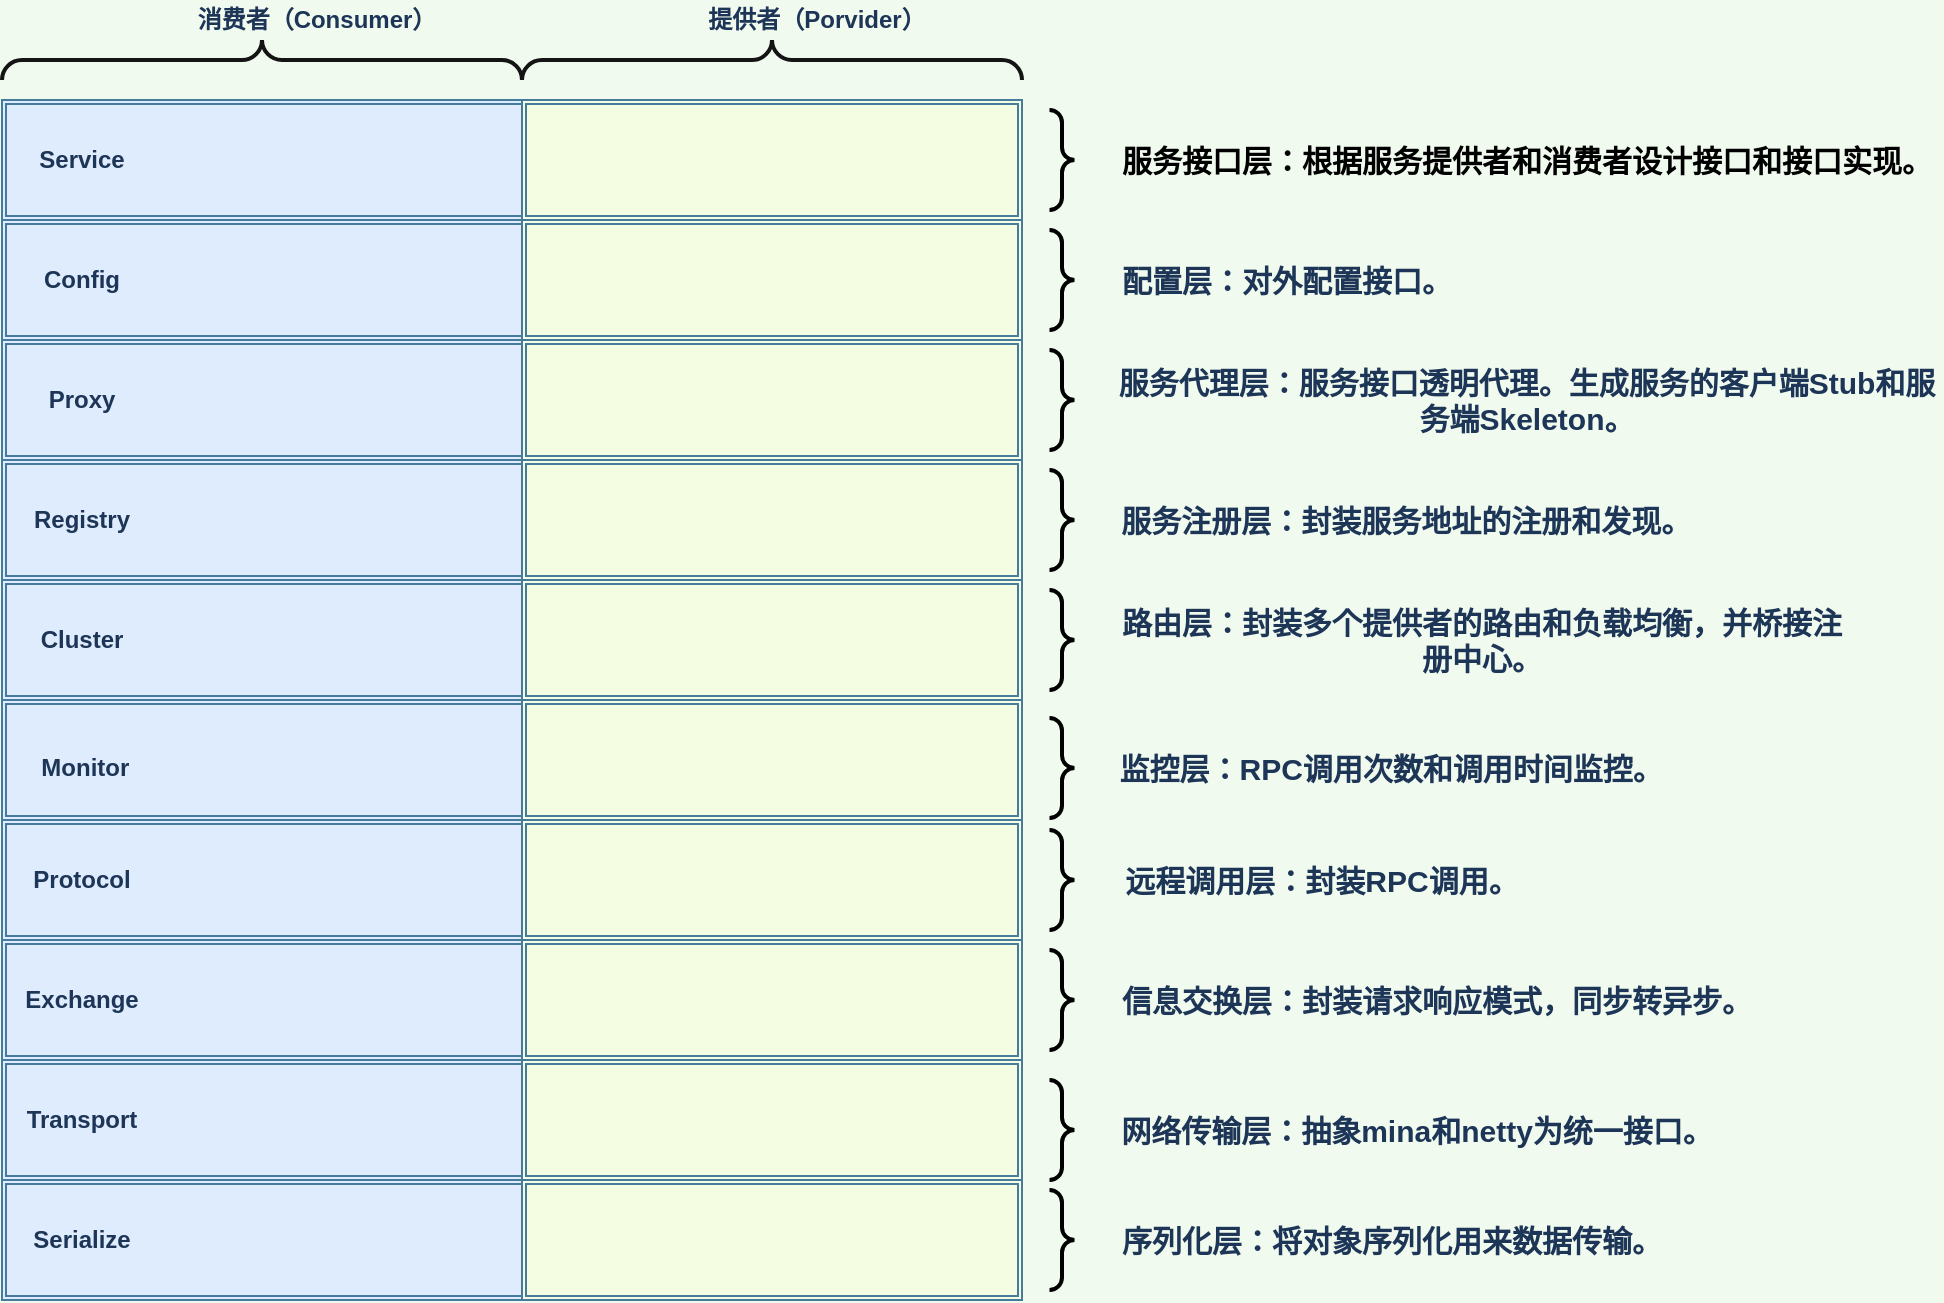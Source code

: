 <mxfile version="14.2.4" type="embed">
    <diagram id="prcMjCVmZ8nhU-fDEiFM" name="Page-1">
        <mxGraphModel dx="1204" dy="790" grid="1" gridSize="10" guides="1" tooltips="1" connect="1" arrows="1" fold="1" page="1" pageScale="1" pageWidth="1169" pageHeight="827" background="#F1FAEE" math="0" shadow="0">
            <root>
                <mxCell id="0"/>
                <mxCell id="1" parent="0"/>
                <mxCell id="10" value="" style="shape=ext;double=1;rounded=0;whiteSpace=wrap;html=1;strokeColor=#457B9D;fontColor=#1D3557;fillColor=#dfecfd;" vertex="1" parent="1">
                    <mxGeometry x="80" y="80" width="510" height="60" as="geometry"/>
                </mxCell>
                <mxCell id="11" value="" style="shape=ext;double=1;rounded=0;whiteSpace=wrap;html=1;strokeColor=#457B9D;fontColor=#1D3557;fillColor=#dfecfd;" vertex="1" parent="1">
                    <mxGeometry x="80" y="140" width="510" height="60" as="geometry"/>
                </mxCell>
                <mxCell id="12" value="" style="shape=ext;double=1;rounded=0;whiteSpace=wrap;html=1;strokeColor=#457B9D;fontColor=#1D3557;fillColor=#dfecfd;" vertex="1" parent="1">
                    <mxGeometry x="80" y="200" width="510" height="60" as="geometry"/>
                </mxCell>
                <mxCell id="13" value="" style="shape=ext;double=1;rounded=0;whiteSpace=wrap;html=1;strokeColor=#457B9D;fontColor=#1D3557;fillColor=#dfecfd;" vertex="1" parent="1">
                    <mxGeometry x="80" y="260" width="510" height="60" as="geometry"/>
                </mxCell>
                <mxCell id="14" value="" style="shape=ext;double=1;rounded=0;whiteSpace=wrap;html=1;strokeColor=#457B9D;fontColor=#1D3557;fillColor=#dfecfd;" vertex="1" parent="1">
                    <mxGeometry x="80" y="320" width="510" height="60" as="geometry"/>
                </mxCell>
                <mxCell id="15" value="" style="shape=ext;double=1;rounded=0;whiteSpace=wrap;html=1;strokeColor=#457B9D;fontColor=#1D3557;fillColor=#dfecfd;" vertex="1" parent="1">
                    <mxGeometry x="80" y="380" width="300" height="60" as="geometry"/>
                </mxCell>
                <mxCell id="16" value="" style="shape=ext;double=1;rounded=0;whiteSpace=wrap;html=1;strokeColor=#457B9D;fontColor=#1D3557;fillColor=#dfecfd;" vertex="1" parent="1">
                    <mxGeometry x="80" y="440" width="510" height="60" as="geometry"/>
                </mxCell>
                <mxCell id="17" value="" style="shape=ext;double=1;rounded=0;whiteSpace=wrap;html=1;strokeColor=#457B9D;fontColor=#1D3557;fillColor=#dfecfd;" vertex="1" parent="1">
                    <mxGeometry x="80" y="500" width="510" height="60" as="geometry"/>
                </mxCell>
                <mxCell id="18" value="" style="shape=ext;double=1;rounded=0;whiteSpace=wrap;html=1;strokeColor=#457B9D;fontColor=#1D3557;fillColor=#dfecfd;" vertex="1" parent="1">
                    <mxGeometry x="80" y="560" width="310" height="60" as="geometry"/>
                </mxCell>
                <mxCell id="19" value="" style="shape=ext;double=1;rounded=0;whiteSpace=wrap;html=1;strokeColor=#457B9D;fontColor=#1D3557;fillColor=#dfecfd;" vertex="1" parent="1">
                    <mxGeometry x="80" y="620" width="510" height="60" as="geometry"/>
                </mxCell>
                <mxCell id="20" value="" style="shape=ext;double=1;rounded=0;whiteSpace=wrap;html=1;strokeColor=#457B9D;fontColor=#1D3557;fillColor=#f4fde1;" vertex="1" parent="1">
                    <mxGeometry x="340" y="80" width="250" height="60" as="geometry"/>
                </mxCell>
                <mxCell id="21" value="" style="shape=ext;double=1;rounded=0;whiteSpace=wrap;html=1;strokeColor=#457B9D;fontColor=#1D3557;fillColor=#f4fde1;" vertex="1" parent="1">
                    <mxGeometry x="340" y="140" width="250" height="60" as="geometry"/>
                </mxCell>
                <mxCell id="22" value="" style="shape=ext;double=1;rounded=0;whiteSpace=wrap;html=1;strokeColor=#457B9D;fontColor=#1D3557;fillColor=#f4fde1;" vertex="1" parent="1">
                    <mxGeometry x="340" y="200" width="250" height="60" as="geometry"/>
                </mxCell>
                <mxCell id="23" value="" style="shape=ext;double=1;rounded=0;whiteSpace=wrap;html=1;strokeColor=#457B9D;fontColor=#1D3557;fillColor=#f4fde1;" vertex="1" parent="1">
                    <mxGeometry x="340" y="260" width="250" height="60" as="geometry"/>
                </mxCell>
                <mxCell id="24" value="" style="shape=ext;double=1;rounded=0;whiteSpace=wrap;html=1;strokeColor=#457B9D;fontColor=#1D3557;fillColor=#f4fde1;" vertex="1" parent="1">
                    <mxGeometry x="340" y="320" width="250" height="60" as="geometry"/>
                </mxCell>
                <mxCell id="25" value="" style="shape=ext;double=1;rounded=0;whiteSpace=wrap;html=1;strokeColor=#457B9D;fontColor=#1D3557;fillColor=#f4fde1;" vertex="1" parent="1">
                    <mxGeometry x="340" y="380" width="250" height="60" as="geometry"/>
                </mxCell>
                <mxCell id="26" value="" style="shape=ext;double=1;rounded=0;whiteSpace=wrap;html=1;strokeColor=#457B9D;fontColor=#1D3557;fillColor=#f4fde1;" vertex="1" parent="1">
                    <mxGeometry x="340" y="440" width="250" height="60" as="geometry"/>
                </mxCell>
                <mxCell id="27" value="" style="shape=ext;double=1;rounded=0;whiteSpace=wrap;html=1;strokeColor=#457B9D;fontColor=#1D3557;fillColor=#f4fde1;" vertex="1" parent="1">
                    <mxGeometry x="340" y="500" width="250" height="60" as="geometry"/>
                </mxCell>
                <mxCell id="28" value="" style="shape=ext;double=1;rounded=0;whiteSpace=wrap;html=1;strokeColor=#457B9D;fontColor=#1D3557;fillColor=#f4fde1;" vertex="1" parent="1">
                    <mxGeometry x="340" y="560" width="250" height="60" as="geometry"/>
                </mxCell>
                <mxCell id="29" value="" style="shape=ext;double=1;rounded=0;whiteSpace=wrap;html=1;strokeColor=#457B9D;fontColor=#1D3557;fillColor=#f4fde1;" vertex="1" parent="1">
                    <mxGeometry x="340" y="620" width="250" height="60" as="geometry"/>
                </mxCell>
                <mxCell id="32" value="&lt;b&gt;Service&lt;/b&gt;" style="text;html=1;strokeColor=none;fillColor=none;align=center;verticalAlign=middle;whiteSpace=wrap;rounded=0;fontColor=#1D3557;" vertex="1" parent="1">
                    <mxGeometry x="100" y="100" width="40" height="20" as="geometry"/>
                </mxCell>
                <mxCell id="33" value="&lt;b&gt;Config&lt;/b&gt;" style="text;html=1;strokeColor=none;fillColor=none;align=center;verticalAlign=middle;whiteSpace=wrap;rounded=0;fontColor=#1D3557;" vertex="1" parent="1">
                    <mxGeometry x="100" y="160" width="40" height="20" as="geometry"/>
                </mxCell>
                <mxCell id="34" value="&lt;b&gt;Proxy&lt;/b&gt;" style="text;html=1;strokeColor=none;fillColor=none;align=center;verticalAlign=middle;whiteSpace=wrap;rounded=0;fontColor=#1D3557;" vertex="1" parent="1">
                    <mxGeometry x="100" y="220" width="40" height="20" as="geometry"/>
                </mxCell>
                <mxCell id="35" value="&lt;b&gt;Registry&lt;/b&gt;" style="text;html=1;strokeColor=none;fillColor=none;align=center;verticalAlign=middle;whiteSpace=wrap;rounded=0;fontColor=#1D3557;" vertex="1" parent="1">
                    <mxGeometry x="100" y="280" width="40" height="20" as="geometry"/>
                </mxCell>
                <mxCell id="36" value="&lt;b&gt;Cluster&lt;br&gt;&lt;/b&gt;" style="text;html=1;strokeColor=none;fillColor=none;align=center;verticalAlign=middle;whiteSpace=wrap;rounded=0;fontColor=#1D3557;" vertex="1" parent="1">
                    <mxGeometry x="100" y="340" width="40" height="20" as="geometry"/>
                </mxCell>
                <mxCell id="37" value="&lt;b&gt;&amp;nbsp;Monitor&lt;br&gt;&lt;/b&gt;" style="text;html=1;strokeColor=none;fillColor=none;align=center;verticalAlign=middle;whiteSpace=wrap;rounded=0;fontColor=#1D3557;" vertex="1" parent="1">
                    <mxGeometry x="100" y="404" width="40" height="20" as="geometry"/>
                </mxCell>
                <mxCell id="38" value="&lt;b&gt;Protocol&lt;br&gt;&lt;/b&gt;" style="text;html=1;strokeColor=none;fillColor=none;align=center;verticalAlign=middle;whiteSpace=wrap;rounded=0;fontColor=#1D3557;" vertex="1" parent="1">
                    <mxGeometry x="100" y="460" width="40" height="20" as="geometry"/>
                </mxCell>
                <mxCell id="39" value="&lt;b&gt;Exchange&lt;br&gt;&lt;/b&gt;" style="text;html=1;strokeColor=none;fillColor=none;align=center;verticalAlign=middle;whiteSpace=wrap;rounded=0;fontColor=#1D3557;" vertex="1" parent="1">
                    <mxGeometry x="100" y="520" width="40" height="20" as="geometry"/>
                </mxCell>
                <mxCell id="40" value="&lt;b&gt;Transport&lt;br&gt;&lt;/b&gt;" style="text;html=1;strokeColor=none;fillColor=none;align=center;verticalAlign=middle;whiteSpace=wrap;rounded=0;fontColor=#1D3557;" vertex="1" parent="1">
                    <mxGeometry x="100" y="580" width="40" height="20" as="geometry"/>
                </mxCell>
                <mxCell id="41" value="&lt;b&gt;Serialize&lt;br&gt;&lt;/b&gt;" style="text;html=1;strokeColor=none;fillColor=none;align=center;verticalAlign=middle;whiteSpace=wrap;rounded=0;fontColor=#1D3557;" vertex="1" parent="1">
                    <mxGeometry x="100" y="640" width="40" height="20" as="geometry"/>
                </mxCell>
                <mxCell id="43" value="" style="verticalLabelPosition=bottom;shadow=0;dashed=0;align=center;html=1;verticalAlign=top;strokeWidth=2;shape=mxgraph.mockup.markup.curlyBrace;fillColor=#dfecfd;fontColor=#1D3557;strokeColor=#141414;" vertex="1" parent="1">
                    <mxGeometry x="80" y="50" width="260" height="20" as="geometry"/>
                </mxCell>
                <mxCell id="45" value="&lt;b&gt;消费者（Consumer）&lt;/b&gt;" style="text;html=1;strokeColor=none;fillColor=none;align=center;verticalAlign=middle;whiteSpace=wrap;rounded=0;fontColor=#1D3557;" vertex="1" parent="1">
                    <mxGeometry x="170" y="30" width="135" height="20" as="geometry"/>
                </mxCell>
                <mxCell id="46" value="" style="verticalLabelPosition=bottom;shadow=0;dashed=0;align=center;html=1;verticalAlign=top;strokeWidth=2;shape=mxgraph.mockup.markup.curlyBrace;fillColor=#dfecfd;fontColor=#1D3557;strokeColor=#141414;" vertex="1" parent="1">
                    <mxGeometry x="340" y="50" width="250" height="20" as="geometry"/>
                </mxCell>
                <mxCell id="47" value="&lt;b&gt;提供者（Porvider）&lt;/b&gt;" style="text;html=1;strokeColor=none;fillColor=none;align=center;verticalAlign=middle;whiteSpace=wrap;rounded=0;fontColor=#1D3557;" vertex="1" parent="1">
                    <mxGeometry x="420" y="30" width="135" height="20" as="geometry"/>
                </mxCell>
                <mxCell id="49" value="" style="labelPosition=right;align=left;strokeWidth=2;shape=mxgraph.mockup.markup.curlyBrace;html=1;shadow=0;dashed=0;direction=north;fillColor=#dfecfd;fontColor=#1D3557;rotation=-180;strokeColor=#000000;" vertex="1" parent="1">
                    <mxGeometry x="600" y="85" width="20" height="50" as="geometry"/>
                </mxCell>
                <mxCell id="50" value="&lt;b&gt;&lt;font style=&quot;font-size: 15px&quot; color=&quot;#000000&quot;&gt;服务接口层：根据服务提供者和消费者设计接口和接口实现。&lt;/font&gt;&lt;/b&gt;" style="text;html=1;strokeColor=none;fillColor=none;align=center;verticalAlign=middle;whiteSpace=wrap;rounded=0;fontColor=#1D3557;" vertex="1" parent="1">
                    <mxGeometry x="635" y="110" width="415" as="geometry"/>
                </mxCell>
                <mxCell id="51" value="&lt;b&gt;&lt;font style=&quot;font-size: 15px&quot;&gt;配置层：对外配置接口。&lt;/font&gt;&lt;/b&gt;" style="text;html=1;strokeColor=none;fillColor=none;align=center;verticalAlign=middle;whiteSpace=wrap;rounded=0;fontColor=#1D3557;" vertex="1" parent="1">
                    <mxGeometry x="635" y="170" width="175" as="geometry"/>
                </mxCell>
                <mxCell id="52" value="" style="labelPosition=right;align=left;strokeWidth=2;shape=mxgraph.mockup.markup.curlyBrace;html=1;shadow=0;dashed=0;direction=north;fillColor=#dfecfd;fontColor=#1D3557;rotation=-180;strokeColor=#000000;" vertex="1" parent="1">
                    <mxGeometry x="600" y="145" width="20" height="50" as="geometry"/>
                </mxCell>
                <mxCell id="53" value="" style="labelPosition=right;align=left;strokeWidth=2;shape=mxgraph.mockup.markup.curlyBrace;html=1;shadow=0;dashed=0;direction=north;fillColor=#dfecfd;fontColor=#1D3557;rotation=-180;strokeColor=#000000;" vertex="1" parent="1">
                    <mxGeometry x="600" y="205" width="20" height="50" as="geometry"/>
                </mxCell>
                <mxCell id="54" value="&lt;b&gt;&lt;font style=&quot;font-size: 15px&quot;&gt;服务代理层：服务接口透明代理。生成服务的客户端Stub和服务端Skeleton。&lt;/font&gt;&lt;/b&gt;" style="text;html=1;strokeColor=none;fillColor=none;align=center;verticalAlign=middle;whiteSpace=wrap;rounded=0;fontColor=#1D3557;" vertex="1" parent="1">
                    <mxGeometry x="635" y="230" width="415" as="geometry"/>
                </mxCell>
                <mxCell id="57" value="" style="labelPosition=right;align=left;strokeWidth=2;shape=mxgraph.mockup.markup.curlyBrace;html=1;shadow=0;dashed=0;direction=north;fillColor=#dfecfd;fontColor=#1D3557;rotation=-180;strokeColor=#000000;" vertex="1" parent="1">
                    <mxGeometry x="600" y="265" width="20" height="50" as="geometry"/>
                </mxCell>
                <mxCell id="58" value="&lt;b&gt;&lt;font style=&quot;font-size: 15px&quot;&gt;&amp;nbsp;服务注册层：封装服务地址的注册和发现。&lt;/font&gt;&lt;/b&gt;" style="text;html=1;strokeColor=none;fillColor=none;align=center;verticalAlign=middle;whiteSpace=wrap;rounded=0;fontColor=#1D3557;" vertex="1" parent="1">
                    <mxGeometry x="630" y="290" width="300" as="geometry"/>
                </mxCell>
                <mxCell id="60" value="" style="labelPosition=right;align=left;strokeWidth=2;shape=mxgraph.mockup.markup.curlyBrace;html=1;shadow=0;dashed=0;direction=north;fillColor=#dfecfd;fontColor=#1D3557;rotation=-180;strokeColor=#000000;" vertex="1" parent="1">
                    <mxGeometry x="600" y="325" width="20" height="50" as="geometry"/>
                </mxCell>
                <mxCell id="61" value="&lt;b&gt;&lt;font style=&quot;font-size: 15px&quot;&gt;路由层：封装多个提供者的路由和负载均衡，并桥接注册中心。&lt;/font&gt;&lt;/b&gt;" style="text;html=1;strokeColor=none;fillColor=none;align=center;verticalAlign=middle;whiteSpace=wrap;rounded=0;fontColor=#1D3557;" vertex="1" parent="1">
                    <mxGeometry x="635" y="350" width="370" as="geometry"/>
                </mxCell>
                <mxCell id="62" value="" style="labelPosition=right;align=left;strokeWidth=2;shape=mxgraph.mockup.markup.curlyBrace;html=1;shadow=0;dashed=0;direction=north;fillColor=#dfecfd;fontColor=#1D3557;rotation=-180;strokeColor=#000000;" vertex="1" parent="1">
                    <mxGeometry x="600" y="389" width="20" height="50" as="geometry"/>
                </mxCell>
                <mxCell id="63" value="&lt;b&gt;&lt;font style=&quot;font-size: 15px&quot;&gt;&amp;nbsp;监控层：RPC调用次数和调用时间监控。&lt;/font&gt;&lt;/b&gt;" style="text;html=1;strokeColor=none;fillColor=none;align=center;verticalAlign=middle;whiteSpace=wrap;rounded=0;fontColor=#1D3557;" vertex="1" parent="1">
                    <mxGeometry x="630" y="414" width="285" as="geometry"/>
                </mxCell>
                <mxCell id="64" value="" style="labelPosition=right;align=left;strokeWidth=2;shape=mxgraph.mockup.markup.curlyBrace;html=1;shadow=0;dashed=0;direction=north;fillColor=#dfecfd;fontColor=#1D3557;rotation=-180;strokeColor=#000000;" vertex="1" parent="1">
                    <mxGeometry x="600" y="445" width="20" height="50" as="geometry"/>
                </mxCell>
                <mxCell id="65" value="&lt;b&gt;&lt;font style=&quot;font-size: 15px&quot;&gt;远程调用层：封装RPC调用。&lt;/font&gt;&lt;/b&gt;" style="text;html=1;strokeColor=none;fillColor=none;align=center;verticalAlign=middle;whiteSpace=wrap;rounded=0;fontColor=#1D3557;" vertex="1" parent="1">
                    <mxGeometry x="640" y="470" width="200" as="geometry"/>
                </mxCell>
                <mxCell id="66" value="" style="labelPosition=right;align=left;strokeWidth=2;shape=mxgraph.mockup.markup.curlyBrace;html=1;shadow=0;dashed=0;direction=north;fillColor=#dfecfd;fontColor=#1D3557;rotation=-180;strokeColor=#000000;" vertex="1" parent="1">
                    <mxGeometry x="600" y="505" width="20" height="50" as="geometry"/>
                </mxCell>
                <mxCell id="67" value="&lt;b&gt;&lt;font style=&quot;font-size: 15px&quot;&gt;信息交换层：封装请求响应模式，同步转异步。&lt;/font&gt;&lt;/b&gt;" style="text;html=1;strokeColor=none;fillColor=none;align=center;verticalAlign=middle;whiteSpace=wrap;rounded=0;fontColor=#1D3557;" vertex="1" parent="1">
                    <mxGeometry x="635" y="530" width="325" as="geometry"/>
                </mxCell>
                <mxCell id="68" value="" style="labelPosition=right;align=left;strokeWidth=2;shape=mxgraph.mockup.markup.curlyBrace;html=1;shadow=0;dashed=0;direction=north;fillColor=#dfecfd;fontColor=#1D3557;rotation=-180;strokeColor=#000000;" vertex="1" parent="1">
                    <mxGeometry x="600" y="570" width="20" height="50" as="geometry"/>
                </mxCell>
                <mxCell id="69" value="&lt;b&gt;&lt;font style=&quot;font-size: 15px&quot;&gt;网络传输层：抽象mina和netty为统一接口。&lt;/font&gt;&lt;/b&gt;" style="text;html=1;strokeColor=none;fillColor=none;align=center;verticalAlign=middle;whiteSpace=wrap;rounded=0;fontColor=#1D3557;" vertex="1" parent="1">
                    <mxGeometry x="630" y="595" width="315" as="geometry"/>
                </mxCell>
                <mxCell id="70" value="" style="labelPosition=right;align=left;strokeWidth=2;shape=mxgraph.mockup.markup.curlyBrace;html=1;shadow=0;dashed=0;direction=north;fillColor=#dfecfd;fontColor=#1D3557;rotation=-180;strokeColor=#000000;" vertex="1" parent="1">
                    <mxGeometry x="600" y="625" width="20" height="50" as="geometry"/>
                </mxCell>
                <mxCell id="71" value="&lt;b&gt;&lt;font style=&quot;font-size: 15px&quot;&gt;序列化层：将对象序列化用来数据传输。&lt;/font&gt;&lt;/b&gt;" style="text;html=1;strokeColor=none;fillColor=none;align=center;verticalAlign=middle;whiteSpace=wrap;rounded=0;fontColor=#1D3557;" vertex="1" parent="1">
                    <mxGeometry x="635" y="650" width="280" as="geometry"/>
                </mxCell>
            </root>
        </mxGraphModel>
    </diagram>
</mxfile>